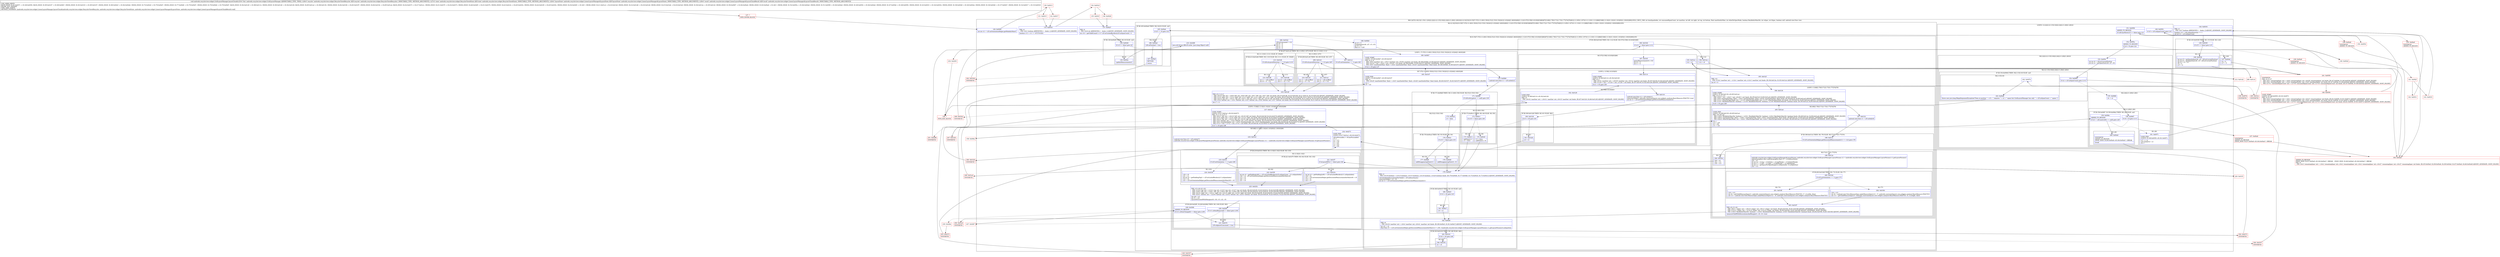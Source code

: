digraph "CFG forandroidx.recyclerview.widget.GridLayoutManager.layoutChunk(Landroidx\/recyclerview\/widget\/RecyclerView$Recycler;Landroidx\/recyclerview\/widget\/RecyclerView$State;Landroidx\/recyclerview\/widget\/LinearLayoutManager$LayoutState;Landroidx\/recyclerview\/widget\/LinearLayoutManager$LayoutChunkResult;)V" {
subgraph cluster_Region_1953524330 {
label = "R(8:1|4|7|(1:9)|13|(1:15)(1:120)|(2:22|(2:(2:115|116)|(2:24|(2:(1:29)|(1:28)))))|(2:(2:32|33)|(10:35|(7:37|(1:(1:40)(1:50))(2:51|(1:53)(1:54))|41|(1:43)|44|(1:46)(0)|48)|(1:112)(3:57|(3:59|(1:61)(0)|63)|66)|67|(3:69|(1:78)(3:71|(1:73)(1:77)|74)|76)|81|(1:(1:85)(1:107))(1:(1:110)(1:111))|86|(5:88|(1:(1:92)(1:102))(1:103)|93|(1:100)(0)|99)|105))) | DECL_VAR: int itemSpanIndex, int consumedSpanCount, int maxSize, int left, int right, int top, int bottom, float maxSizeInOther, int otherDirSpecMode, boolean flexibleInOtherDir, int wSpec, int hSpec, boolean null, android.view.View view\l";
node [shape=record,color=blue];
Node_129 [shape=record,label="{129\:\ 0x0000|int int r11 = r25.mOrientationHelper.getModeInOther()\l}"];
Node_133 [shape=record,label="{133\:\ 0x0018|PHI: r2 \l  PHI: (r2v1 boolean A[REMOVE]) =  binds: [] A[DONT_GENERATE, DONT_INLINE]\l|boolean r13 = r11 != 1073741824\l}"];
Node_137 [shape=record,label="{137\:\ 0x0027|PHI: r2 \l  PHI: (r2v4 int A[REMOVE]) =  binds: [] A[DONT_GENERATE, DONT_INLINE]\l|int r14 = getChildCount() \> 0 ? r25.mCachedBorders[r25.mSpanCount] : 0\l}"];
subgraph cluster_IfRegion_1586785584 {
label = "IF [B:138:0x0028] THEN: R(1:9) ELSE: null";
node [shape=record,color=blue];
Node_138 [shape=record,label="{138\:\ 0x0028|if (r13 != false) goto L9\l}"];
subgraph cluster_Region_182215136 {
label = "R(1:9)";
node [shape=record,color=blue];
Node_139 [shape=record,label="{139\:\ 0x002a|updateMeasurements()\l}"];
}
}
Node_144 [shape=record,label="{144\:\ 0x0034|PHI: r2 \l  PHI: (r2v7 boolean A[REMOVE]) =  binds: [] A[DONT_GENERATE, DONT_INLINE]\l|boolean r15 = r28.mItemDirection == 1\lint int r4 = r25.mSpanCount\l}"];
subgraph cluster_IfRegion_1638607546 {
label = "IF [B:145:0x0039] THEN: R(1:15) ELSE: R(1:120)";
node [shape=record,color=blue];
Node_145 [shape=record,label="{145\:\ 0x0039|if (r15 == false) goto L15\l}"];
subgraph cluster_Region_1562285772 {
label = "R(1:15)";
node [shape=record,color=blue];
Node_146 [shape=record,label="{146\:\ 0x003b|int int r5 = getSpanIndex(r26, r27, r28.mCurrentPosition)\lint int r0 = getSpanSize(r26, r27, r28.mCurrentPosition)\lint r4 = r5 + r0\lr5 = 0\lr17 = 0\l}"];
}
subgraph cluster_Region_1183456572 {
label = "R(1:120)";
node [shape=record,color=blue];
Node_147 [shape=record,label="{147\:\ 0x004d|r5 = 0\lr17 = 0\l}"];
}
}
subgraph cluster_LoopRegion_1322903410 {
label = "LOOP:0: (2:22|(2:(2:115|116)|(2:24|(2:(1:29)|(1:28)))))";
node [shape=record,color=blue];
Node_149 [shape=record,label="{149\:\ 0x0052|if (r5 \< r25.mSpanCount) goto L19\l}"];
Node_151 [shape=record,label="{151\:\ 0x0058|ADDED_TO_REGION\l|if (r28.hasMore(r27) != false) goto L21\l}"];
Node_152 [shape=record,label="{152\:\ 0x005a|ADDED_TO_REGION\l|if (r4 \> 0) goto L22\l}"];
subgraph cluster_Region_1864002925 {
label = "R(2:22|(2:(2:115|116)|(2:24|(2:(1:29)|(1:28)))))";
node [shape=record,color=blue];
Node_153 [shape=record,label="{153\:\ 0x005c|int int r0 = r28.mCurrentPosition\lint int r2 = getSpanSize(r26, r27, r0)\l}"];
subgraph cluster_Region_654410446 {
label = "R(2:(2:115|116)|(2:24|(2:(1:29)|(1:28))))";
node [shape=record,color=blue];
subgraph cluster_IfRegion_1134151561 {
label = "IF [B:154:0x0064] THEN: R(2:115|116) ELSE: null";
node [shape=record,color=blue];
Node_154 [shape=record,label="{154\:\ 0x0064|if (r2 \> r25.mSpanCount) goto L114\l}"];
subgraph cluster_Region_485127443 {
label = "R(2:115|116)";
node [shape=record,color=blue];
Node_162 [shape=record,label="{162\:\ 0x007b}"];
Node_163 [shape=record,label="{163\:\ 0x00a8|throw new java.lang.IllegalArgumentException(\"Item at position \" + r0 + \" requires \" + r2 + \" spans but GridLayoutManager has only \" + r25.mSpanCount + \" spans.\")\l}"];
}
}
subgraph cluster_Region_125549734 {
label = "R(2:24|(2:(1:29)|(1:28)))";
node [shape=record,color=blue];
Node_155 [shape=record,label="{155\:\ 0x0066|r4 \-= r2\l}"];
subgraph cluster_Region_1864787548 {
label = "R(2:(1:29)|(1:28))";
node [shape=record,color=blue];
subgraph cluster_IfRegion_474881183 {
label = "IF [B:156:0x0067, B:159:0x006e] THEN: R(1:29) ELSE: null";
node [shape=record,color=blue];
Node_156 [shape=record,label="{156\:\ 0x0067|if (r4 \< 0) goto L113\l}"];
Node_159 [shape=record,label="{159\:\ 0x006e|ADDED_TO_REGION\l|if ((r3 = r28.next(r26)) == null) goto L29\l}"];
subgraph cluster_Region_411092231 {
label = "R(1:29)";
node [shape=record,color=blue];
Node_240 [shape=record,label="{240\:\ 0x00a9|SYNTHETIC\lADDED_TO_REGION\lEDGE_INSN: B:240:0x00a9\-\>B:164:0x00a9 ?: BREAK  \l|break\l}"];
}
}
subgraph cluster_Region_1860752179 {
label = "R(1:28)";
node [shape=record,color=blue];
Node_161 [shape=record,label="{161\:\ 0x0071|LOOP_END\lLOOP:0: B:148:0x0050\-\>B:161:0x0071\l|r17 += r2\lr25.mSet[r5] = r3\lr5++\l}"];
}
}
}
}
}
}
subgraph cluster_Region_1899652246 {
label = "R(2:(2:32|33)|(10:35|(7:37|(1:(1:40)(1:50))(2:51|(1:53)(1:54))|41|(1:43)|44|(1:46)(0)|48)|(1:112)(3:57|(3:59|(1:61)(0)|63)|66)|67|(3:69|(1:78)(3:71|(1:73)(1:77)|74)|76)|81|(1:(1:85)(1:107))(1:(1:110)(1:111))|86|(5:88|(1:(1:92)(1:102))(1:103)|93|(1:100)(0)|99)|105))";
node [shape=record,color=blue];
subgraph cluster_IfRegion_1518772109 {
label = "IF [B:165:0x00ab] THEN: R(2:32|33) ELSE: null";
node [shape=record,color=blue];
Node_165 [shape=record,label="{165\:\ 0x00ab|if (r5 == 0) goto L32\l}"];
subgraph cluster_Region_114165255 {
label = "R(2:32|33)";
node [shape=record,color=blue];
Node_166 [shape=record,label="{166\:\ 0x00ad|r29.mFinished = true\l}"];
Node_167 [shape=record,label="{167\:\ 0x00af|RETURN\l|return\l}"];
}
}
subgraph cluster_Region_1108542848 {
label = "R(10:35|(7:37|(1:(1:40)(1:50))(2:51|(1:53)(1:54))|41|(1:43)|44|(1:46)(0)|48)|(1:112)(3:57|(3:59|(1:61)(0)|63)|66)|67|(3:69|(1:78)(3:71|(1:73)(1:77)|74)|76)|81|(1:(1:85)(1:107))(1:(1:110)(1:111))|86|(5:88|(1:(1:92)(1:102))(1:103)|93|(1:100)(0)|99)|105)";
node [shape=record,color=blue];
Node_168 [shape=record,label="{168\:\ 0x00b0|int r0 = 0\lassignSpans(r26, r27, r5, r15)\lint r2 = 0\lfloat r4 = 0.0f\l}"];
subgraph cluster_LoopRegion_165807329 {
label = "LOOP:1: (7:37|(1:(1:40)(1:50))(2:51|(1:53)(1:54))|41|(1:43)|44|(1:46)(0)|48)";
node [shape=record,color=blue];
Node_169 [shape=record,label="{169\:\ 0x00b7|LOOP_START\lLOOP:1: B:169:0x00b7\-\>B:185:0x0107\lPHI: r0 r2 r4 \l  PHI: (r0v4 'maxSize' int) = (r0v3 'maxSize' int), (r0v40 'maxSize' int) binds: [B:168:0x00b0, B:185:0x0107] A[DONT_GENERATE, DONT_INLINE]\l  PHI: (r2v10 'i' int) = (r2v9 'i' int), (r2v28 'i' int) binds: [B:168:0x00b0, B:185:0x0107] A[DONT_GENERATE, DONT_INLINE]\l  PHI: (r4v5 'maxSizeInOther' float) = (r4v4 'maxSizeInOther' float), (r4v25 'maxSizeInOther' float) binds: [B:168:0x00b0, B:185:0x0107] A[DONT_GENERATE, DONT_INLINE]\l|if (r2 \< r5) goto L37\l}"];
subgraph cluster_Region_1955927174 {
label = "R(7:37|(1:(1:40)(1:50))(2:51|(1:53)(1:54))|41|(1:43)|44|(1:46)(0)|48)";
node [shape=record,color=blue];
Node_170 [shape=record,label="{170\:\ 0x00b9|android.view.View r1 = r25.mSet[r2]\l}"];
subgraph cluster_IfRegion_418927396 {
label = "IF [B:171:0x00bf] THEN: R(1:(1:40)(1:50)) ELSE: R(2:51|(1:53)(1:54))";
node [shape=record,color=blue];
Node_171 [shape=record,label="{171\:\ 0x00bf|if (r28.mScrapList == null) goto L39\l}"];
subgraph cluster_Region_985959033 {
label = "R(1:(1:40)(1:50))";
node [shape=record,color=blue];
subgraph cluster_IfRegion_518104739 {
label = "IF [B:172:0x00c1] THEN: R(1:40) ELSE: R(1:50)";
node [shape=record,color=blue];
Node_172 [shape=record,label="{172\:\ 0x00c1|if (r15 != false) goto L40\l}"];
subgraph cluster_Region_1414942801 {
label = "R(1:40)";
node [shape=record,color=blue];
Node_173 [shape=record,label="{173\:\ 0x00c3|addView(r1)\lr3 = false\l}"];
}
subgraph cluster_Region_433700020 {
label = "R(1:50)";
node [shape=record,color=blue];
Node_174 [shape=record,label="{174\:\ 0x00c8|r3 = false\laddView(r1, 0)\l}"];
}
}
}
subgraph cluster_Region_1005734587 {
label = "R(2:51|(1:53)(1:54))";
node [shape=record,color=blue];
Node_175 [shape=record,label="{175\:\ 0x00cd|r3 = false\l}"];
subgraph cluster_IfRegion_1069395729 {
label = "IF [B:176:0x00ce] THEN: R(1:53) ELSE: R(1:54)";
node [shape=record,color=blue];
Node_176 [shape=record,label="{176\:\ 0x00ce|if (r15 != false) goto L53\l}"];
subgraph cluster_Region_1308090011 {
label = "R(1:53)";
node [shape=record,color=blue];
Node_177 [shape=record,label="{177\:\ 0x00d0|addDisappearingView(r1)\l}"];
}
subgraph cluster_Region_1564495258 {
label = "R(1:54)";
node [shape=record,color=blue];
Node_178 [shape=record,label="{178\:\ 0x00d4|addDisappearingView(r1, 0)\l}"];
}
}
}
}
Node_179 [shape=record,label="{179\:\ 0x00d7|PHI: r3 \l  PHI: (r3v16 boolean) = (r3v15 boolean), (r3v15 boolean), (r3v19 boolean), (r3v20 boolean) binds: [B:178:0x00d4, B:177:0x00d0, B:174:0x00c8, B:173:0x00c3] A[DONT_GENERATE, DONT_INLINE]\l|calculateItemDecorationsForChild(r1, r25.mDecorInsets)\lmeasureChild(r1, r11, r3)\lint int r3 = r25.mOrientationHelper.getDecoratedMeasurement(r1)\l}"];
subgraph cluster_IfRegion_341515777 {
label = "IF [B:180:0x00e5] THEN: R(1:43) ELSE: null";
node [shape=record,color=blue];
Node_180 [shape=record,label="{180\:\ 0x00e5|if (r3 \> r0) goto L43\l}"];
subgraph cluster_Region_44990613 {
label = "R(1:43)";
node [shape=record,color=blue];
Node_181 [shape=record,label="{181\:\ 0x00e7|r0 = r3\l}"];
}
}
Node_182 [shape=record,label="{182\:\ 0x00e8|PHI: r0 \l  PHI: (r0v34 'maxSize' int) = (r0v4 'maxSize' int), (r0v41 'maxSize' int) binds: [B:180:0x00e5, B:181:0x00e7] A[DONT_GENERATE, DONT_INLINE]\l|int r21 = r0\lfloat float r0 = (r25.mOrientationHelper.getDecoratedMeasurementInOther(r1) * 1.0f) \/ ((androidx.recyclerview.widget.GridLayoutManager.LayoutParams) r1.getLayoutParams()).mSpanSize\l}"];
subgraph cluster_IfRegion_869873040 {
label = "IF [B:183:0x0103] THEN: R(1:46) ELSE: R(0)";
node [shape=record,color=blue];
Node_183 [shape=record,label="{183\:\ 0x0103|if (r0 \> r4) goto L46\l}"];
subgraph cluster_Region_2134808416 {
label = "R(1:46)";
node [shape=record,color=blue];
Node_184 [shape=record,label="{184\:\ 0x0105|r4 = r0\l}"];
}
subgraph cluster_Region_1422921819 {
label = "R(0)";
node [shape=record,color=blue];
}
}
Node_185 [shape=record,label="{185\:\ 0x0107|LOOP_END\lLOOP:1: B:169:0x00b7\-\>B:185:0x0107\lPHI: r4 \l  PHI: (r4v25 'maxSizeInOther' float) = (r4v5 'maxSizeInOther' float), (r4v26 'maxSizeInOther' float) binds: [B:244:0x0107, B:243:0x0107] A[DONT_GENERATE, DONT_INLINE]\l|r2++\lr0 = r21\l}"];
}
}
subgraph cluster_IfRegion_41509696 {
label = "IF [B:186:0x010d] THEN: R(1:112) ELSE: R(3:57|(3:59|(1:61)(0)|63)|66)";
node [shape=record,color=blue];
Node_186 [shape=record,label="{186\:\ 0x010d|if (r13 == false) goto L112\l}"];
subgraph cluster_Region_557529790 {
label = "R(1:112)";
node [shape=record,color=blue];
Node_194 [shape=record,label="{194\:\ 0x012e|r12 = r0\l}"];
}
subgraph cluster_Region_671170457 {
label = "R(3:57|(3:59|(1:61)(0)|63)|66)";
node [shape=record,color=blue];
Node_187 [shape=record,label="{187\:\ 0x010f|guessMeasurement(r4, r14)\lint r0 = 0\lint r1 = 0\l}"];
subgraph cluster_LoopRegion_1197630223 {
label = "LOOP:2: (3:59|(1:61)(0)|63)";
node [shape=record,color=blue];
Node_188 [shape=record,label="{188\:\ 0x0114|LOOP_START\lLOOP:2: B:188:0x0114\-\>B:192:0x0129\lPHI: r0 r1 \l  PHI: (r0v31 'maxSize' int) = (r0v30 'maxSize' int), (r0v32 'maxSize' int) binds: [B:187:0x010f, B:192:0x0129] A[DONT_GENERATE, DONT_INLINE]\l  PHI: (r1v25 'i' int) = (r1v24 'i' int), (r1v26 'i' int) binds: [B:187:0x010f, B:192:0x0129] A[DONT_GENERATE, DONT_INLINE]\l|if (r1 \< r5) goto L59\l}"];
subgraph cluster_Region_1238052226 {
label = "R(3:59|(1:61)(0)|63)";
node [shape=record,color=blue];
Node_189 [shape=record,label="{189\:\ 0x0116|android.view.View r2 = r25.mSet[r1]\lmeasureChild(r2, androidx.constraintlayout.core.widgets.analyzer.BasicMeasure.EXACTLY, true)\lint int r3 = r25.mOrientationHelper.getDecoratedMeasurement(r2)\l}"];
subgraph cluster_IfRegion_1847880923 {
label = "IF [B:190:0x0126] THEN: R(1:61) ELSE: R(0)";
node [shape=record,color=blue];
Node_190 [shape=record,label="{190\:\ 0x0126|if (r3 \> r0) goto L61\l}"];
subgraph cluster_Region_958694558 {
label = "R(1:61)";
node [shape=record,color=blue];
Node_191 [shape=record,label="{191\:\ 0x0128|r0 = r3\l}"];
}
subgraph cluster_Region_576244472 {
label = "R(0)";
node [shape=record,color=blue];
}
}
Node_192 [shape=record,label="{192\:\ 0x0129|LOOP_END\lLOOP:2: B:188:0x0114\-\>B:192:0x0129\lPHI: r0 \l  PHI: (r0v32 'maxSize' int) = (r0v31 'maxSize' int), (r0v33 'maxSize' int) binds: [B:247:0x0129, B:246:0x0129] A[DONT_GENERATE, DONT_INLINE]\l|r1++\l}"];
}
}
Node_193 [shape=record,label="{193\:\ 0x012c|r12 = r0\l}"];
}
}
Node_195 [shape=record,label="{195\:\ 0x012f|PHI: r12 \l  PHI: (r12v2 'maxSize' int) = (r12v1 'maxSize' int), (r12v3 'maxSize' int) binds: [B:194:0x012e, B:193:0x012c] A[DONT_GENERATE, DONT_INLINE]\l|int r0 = 0\l}"];
subgraph cluster_LoopRegion_1271859103 {
label = "LOOP:3: (3:69|(1:78)(3:71|(1:73)(1:77)|74)|76)";
node [shape=record,color=blue];
Node_196 [shape=record,label="{196\:\ 0x0130|LOOP_START\lLOOP:3: B:196:0x0130\-\>B:205:0x01a4\lPHI: r0 r4 r11 r13 \l  PHI: (r0v6 'i' int) = (r0v5 'i' int), (r0v29 'i' int) binds: [B:195:0x012f, B:205:0x01a4] A[DONT_GENERATE, DONT_INLINE]\l  PHI: (r4v6 'maxSizeInOther' float) = (r4v5 'maxSizeInOther' float), (r4v20 'maxSizeInOther' float) binds: [B:195:0x012f, B:205:0x01a4] A[DONT_GENERATE, DONT_INLINE]\l  PHI: (r11v1 'otherDirSpecMode' int) = (r11v0 'otherDirSpecMode' int), (r11v5 'otherDirSpecMode' int) binds: [B:195:0x012f, B:205:0x01a4] A[DONT_GENERATE, DONT_INLINE]\l  PHI: (r13v1 'flexibleInOtherDir' boolean) = (r13v0 'flexibleInOtherDir' boolean), (r13v8 'flexibleInOtherDir' boolean) binds: [B:195:0x012f, B:205:0x01a4] A[DONT_GENERATE, DONT_INLINE]\l|if (r0 \< r5) goto L69\l}"];
subgraph cluster_Region_2115815296 {
label = "R(3:69|(1:78)(3:71|(1:73)(1:77)|74)|76)";
node [shape=record,color=blue];
Node_197 [shape=record,label="{197\:\ 0x0132|android.view.View r1 = r25.mSet[r0]\l}"];
subgraph cluster_IfRegion_1370218880 {
label = "IF [B:198:0x013c] THEN: R(1:78) ELSE: R(3:71|(1:73)(1:77)|74)";
node [shape=record,color=blue];
Node_198 [shape=record,label="{198\:\ 0x013c|if (r25.mOrientationHelper.getDecoratedMeasurement(r1) == r12) goto L78\l}"];
subgraph cluster_Region_838376909 {
label = "R(1:78)";
node [shape=record,color=blue];
Node_204 [shape=record,label="{204\:\ 0x019c|r20 = r4\lr22 = r11\lr16 = r13\l}"];
}
subgraph cluster_Region_1185714850 {
label = "R(3:71|(1:73)(1:77)|74)";
node [shape=record,color=blue];
Node_199 [shape=record,label="{199\:\ 0x013e|androidx.recyclerview.widget.GridLayoutManager$LayoutParams androidx.recyclerview.widget.GridLayoutManager.LayoutParams r2 = (androidx.recyclerview.widget.GridLayoutManager.LayoutParams) r1.getLayoutParams()\landroid.graphics.Rect android.graphics.Rect r3 = r2.mDecorInsets\lr20 = r4\lint int r4 = r3.top + r3.bottom + r2.topMargin + r2.bottomMargin\lint int r7 = r3.left + r3.right + r2.leftMargin + r2.rightMargin\lint int r3 = getSpaceForSpanRange(r2.mSpanIndex, r2.mSpanSize)\lr22 = r11\l}"];
subgraph cluster_IfRegion_2019806436 {
label = "IF [B:200:0x016d] THEN: R(1:73) ELSE: R(1:77)";
node [shape=record,color=blue];
Node_200 [shape=record,label="{200\:\ 0x016d|if (r25.mOrientation == 1) goto L73\l}"];
subgraph cluster_Region_1998225463 {
label = "R(1:73)";
node [shape=record,color=blue];
Node_201 [shape=record,label="{201\:\ 0x016f|r16 = r13\lint r8 = getChildMeasureSpec(r3, androidx.constraintlayout.core.widgets.analyzer.BasicMeasure.EXACTLY, r7, r2.width, false)\lint r13 = android.view.View.MeasureSpec.makeMeasureSpec(r12 \- r4, androidx.constraintlayout.core.widgets.analyzer.BasicMeasure.EXACTLY)\l}"];
}
subgraph cluster_Region_1434531316 {
label = "R(1:77)";
node [shape=record,color=blue];
Node_202 [shape=record,label="{202\:\ 0x0184|r16 = r13\lint r8 = android.view.View.MeasureSpec.makeMeasureSpec(r12 \- r7, androidx.constraintlayout.core.widgets.analyzer.BasicMeasure.EXACTLY)\lint r13 = getChildMeasureSpec(r3, androidx.constraintlayout.core.widgets.analyzer.BasicMeasure.EXACTLY, r4, r2.height, false)\l}"];
}
}
Node_203 [shape=record,label="{203\:\ 0x0197|PHI: r8 r13 r16 \l  PHI: (r8v11 'wSpec' int) = (r8v10 'wSpec' int), (r8v13 'wSpec' int) binds: [B:202:0x0184, B:201:0x016f] A[DONT_GENERATE, DONT_INLINE]\l  PHI: (r13v11 'hSpec' int) = (r13v10 'hSpec' int), (r13v14 'hSpec' int) binds: [B:202:0x0184, B:201:0x016f] A[DONT_GENERATE, DONT_INLINE]\l  PHI: (r16v4 'flexibleInOtherDir' boolean) = (r16v3 'flexibleInOtherDir' boolean), (r16v5 'flexibleInOtherDir' boolean) binds: [B:202:0x0184, B:201:0x016f] A[DONT_GENERATE, DONT_INLINE]\l|measureChildWithDecorationsAndMargin(r1, r8, r13, true)\l}"];
}
}
Node_205 [shape=record,label="{205\:\ 0x01a4|LOOP_END\lLOOP:3: B:196:0x0130\-\>B:205:0x01a4\lPHI: r16 r20 r22 \l  PHI: (r16v2 'flexibleInOtherDir' boolean) = (r16v1 'flexibleInOtherDir' boolean), (r16v4 'flexibleInOtherDir' boolean) binds: [B:249:0x01a4, B:250:0x01a4] A[DONT_GENERATE, DONT_INLINE]\l  PHI: (r20v2 'maxSizeInOther' float) = (r20v1 'maxSizeInOther' float), (r20v3 'maxSizeInOther' float) binds: [B:249:0x01a4, B:250:0x01a4] A[DONT_GENERATE, DONT_INLINE]\l  PHI: (r22v2 'otherDirSpecMode' int) = (r22v1 'otherDirSpecMode' int), (r22v3 'otherDirSpecMode' int) binds: [B:249:0x01a4, B:250:0x01a4] A[DONT_GENERATE, DONT_INLINE]\l|r0++\lr13 = r16\lr4 = r20\lr11 = r22\l}"];
}
}
Node_206 [shape=record,label="{206\:\ 0x01b2|r29.mConsumed = r12\lint r0 = 0\lint r1 = 0\lint r2 = 0\lint r3 = 0\l}"];
subgraph cluster_IfRegion_1718224595 {
label = "IF [B:207:0x01c2] THEN: R(1:(1:85)(1:107)) ELSE: R(1:(1:110)(1:111))";
node [shape=record,color=blue];
Node_207 [shape=record,label="{207\:\ 0x01c2|if (r25.mOrientation == 1) goto L83\l}"];
subgraph cluster_Region_845975693 {
label = "R(1:(1:85)(1:107))";
node [shape=record,color=blue];
subgraph cluster_IfRegion_1443337010 {
label = "IF [B:209:0x01c6] THEN: R(1:85) ELSE: R(1:107)";
node [shape=record,color=blue];
Node_209 [shape=record,label="{209\:\ 0x01c6|if (r28.mLayoutDirection == (\-1)) goto L85\l}"];
subgraph cluster_Region_1546988068 {
label = "R(1:85)";
node [shape=record,color=blue];
Node_210 [shape=record,label="{210\:\ 0x01c8|int r3 = r28.mOffset\lint r2 = r3 \- r12\l}"];
}
subgraph cluster_Region_282201258 {
label = "R(1:107)";
node [shape=record,color=blue];
Node_211 [shape=record,label="{211\:\ 0x01cd|int r2 = r28.mOffset\lint r3 = r2 + r12\l}"];
}
}
}
subgraph cluster_Region_820343290 {
label = "R(1:(1:110)(1:111)) | ELSE_IF_CHAIN\l";
node [shape=record,color=blue];
subgraph cluster_IfRegion_110077355 {
label = "IF [B:213:0x01d4] THEN: R(1:110) ELSE: R(1:111) | ELSE_IF_CHAIN\l";
node [shape=record,color=blue];
Node_213 [shape=record,label="{213\:\ 0x01d4|if (r28.mLayoutDirection == (\-1)) goto L110\l}"];
subgraph cluster_Region_1495125934 {
label = "R(1:110)";
node [shape=record,color=blue];
Node_214 [shape=record,label="{214\:\ 0x01d6|int r1 = r28.mOffset\lint r0 = r1 \- r12\l}"];
}
subgraph cluster_Region_1385416459 {
label = "R(1:111)";
node [shape=record,color=blue];
Node_215 [shape=record,label="{215\:\ 0x01db|int r0 = r28.mOffset\lint r1 = r0 + r12\l}"];
}
}
}
}
Node_216 [shape=record,label="{216\:\ 0x01df|PHI: r0 r1 r2 r3 \l  PHI: (r0v10 'left' int) = (r0v8 'left' int), (r0v9 'left' int), (r0v7 'left' int), (r0v7 'left' int) binds: [B:215:0x01db, B:214:0x01d6, B:211:0x01cd, B:210:0x01c8] A[DONT_GENERATE, DONT_INLINE]\l  PHI: (r1v4 'right' int) = (r1v2 'right' int), (r1v3 'right' int), (r1v1 'right' int), (r1v1 'right' int) binds: [B:215:0x01db, B:214:0x01d6, B:211:0x01cd, B:210:0x01c8] A[DONT_GENERATE, DONT_INLINE]\l  PHI: (r2v12 'top' int) = (r2v11 'top' int), (r2v11 'top' int), (r2v17 'top' int), (r2v18 'top' int) binds: [B:215:0x01db, B:214:0x01d6, B:211:0x01cd, B:210:0x01c8] A[DONT_GENERATE, DONT_INLINE]\l  PHI: (r3v2 'bottom' int) = (r3v1 'bottom' int), (r3v1 'bottom' int), (r3v6 'bottom' int), (r3v7 'bottom' int) binds: [B:215:0x01db, B:214:0x01d6, B:211:0x01cd, B:210:0x01c8] A[DONT_GENERATE, DONT_INLINE]\l|int r7 = 0\l}"];
subgraph cluster_LoopRegion_1481760969 {
label = "LOOP:4: (5:88|(1:(1:92)(1:102))(1:103)|93|(1:100)(0)|99)";
node [shape=record,color=blue];
Node_217 [shape=record,label="{217\:\ 0x01e1|LOOP_START\lLOOP:4: B:217:0x01e1\-\>B:232:0x0273\lPHI: r0 r1 r2 r3 r5 r7 \l  PHI: (r0v11 'left' int) = (r0v10 'left' int), (r0v18 'left' int) binds: [B:216:0x01df, B:232:0x0273] A[DONT_GENERATE, DONT_INLINE]\l  PHI: (r1v5 'right' int) = (r1v4 'right' int), (r1v15 'right' int) binds: [B:216:0x01df, B:232:0x0273] A[DONT_GENERATE, DONT_INLINE]\l  PHI: (r2v13 'top' int) = (r2v12 'top' int), (r2v16 'top' int) binds: [B:216:0x01df, B:232:0x0273] A[DONT_GENERATE, DONT_INLINE]\l  PHI: (r3v3 'bottom' int) = (r3v2 'bottom' int), (r3v5 'bottom' int) binds: [B:216:0x01df, B:232:0x0273] A[DONT_GENERATE, DONT_INLINE]\l  PHI: (r5v3 'itemSpanIndex' int) = (r5v2 'itemSpanIndex' int), (r5v5 'itemSpanIndex' int) binds: [B:216:0x01df, B:232:0x0273] A[DONT_GENERATE, DONT_INLINE]\l  PHI: (r7v3 'i' int) = (r7v2 'i' int), (r7v4 'i' int) binds: [B:216:0x01df, B:232:0x0273] A[DONT_GENERATE, DONT_INLINE]\l|if (r7 \< r5) goto L88\l}"];
subgraph cluster_Region_1863015383 {
label = "R(5:88|(1:(1:92)(1:102))(1:103)|93|(1:100)(0)|99)";
node [shape=record,color=blue];
Node_218 [shape=record,label="{218\:\ 0x01e3|android.view.View r8 = r25.mSet[r7]\landroidx.recyclerview.widget.GridLayoutManager$LayoutParams androidx.recyclerview.widget.GridLayoutManager.LayoutParams r11 = (androidx.recyclerview.widget.GridLayoutManager.LayoutParams) r8.getLayoutParams()\l}"];
subgraph cluster_IfRegion_1345430799 {
label = "IF [B:219:0x01f1] THEN: R(1:(1:92)(1:102)) ELSE: R(1:103)";
node [shape=record,color=blue];
Node_219 [shape=record,label="{219\:\ 0x01f1|if (r25.mOrientation == 1) goto L90\l}"];
subgraph cluster_Region_985997880 {
label = "R(1:(1:92)(1:102))";
node [shape=record,color=blue];
subgraph cluster_IfRegion_557121083 {
label = "IF [B:221:0x01f7] THEN: R(1:92) ELSE: R(1:102)";
node [shape=record,color=blue];
Node_221 [shape=record,label="{221\:\ 0x01f7|if (isLayoutRTL() != false) goto L92\l}"];
subgraph cluster_Region_1801645747 {
label = "R(1:92)";
node [shape=record,color=blue];
Node_222 [shape=record,label="{222\:\ 0x01f9|int int r4 = getPaddingLeft() + r25.mCachedBorders[r25.mSpanCount \- r11.mSpanIndex]\lr18 = r4 \- r25.mOrientationHelper.getDecoratedMeasurementInOther(r8)\lr13 = r2\lr23 = r3\lr21 = r4\l}"];
}
subgraph cluster_Region_1491472419 {
label = "R(1:102)";
node [shape=record,color=blue];
Node_223 [shape=record,label="{223\:\ 0x021b|int int r0 = getPaddingLeft() + r25.mCachedBorders[r11.mSpanIndex]\lr18 = r0\lr21 = r25.mOrientationHelper.getDecoratedMeasurementInOther(r8) + r0\lr13 = r2\lr23 = r3\l}"];
}
}
}
subgraph cluster_Region_588387496 {
label = "R(1:103)";
node [shape=record,color=blue];
Node_224 [shape=record,label="{224\:\ 0x0239|r18 = r0\lr21 = r1\lint int r0 = getPaddingTop() + r25.mCachedBorders[r11.mSpanIndex]\lr13 = r0\lr23 = r25.mOrientationHelper.getDecoratedMeasurementInOther(r8) + r0\l}"];
}
}
Node_225 [shape=record,label="{225\:\ 0x0252|PHI: r13 r18 r21 r23 \l  PHI: (r13v4 'top' int) = (r13v3 'top' int), (r13v5 'top' int), (r13v7 'top' int) binds: [B:224:0x0239, B:223:0x021b, B:222:0x01f9] A[DONT_GENERATE, DONT_INLINE]\l  PHI: (r18v2 'left' int) = (r18v1 'left' int), (r18v4 'left' int), (r18v6 'left' int) binds: [B:224:0x0239, B:223:0x021b, B:222:0x01f9] A[DONT_GENERATE, DONT_INLINE]\l  PHI: (r21v2 'right' int) = (r21v1 'right' int), (r21v4 'right' int), (r21v6 'right' int) binds: [B:224:0x0239, B:223:0x021b, B:222:0x01f9] A[DONT_GENERATE, DONT_INLINE]\l  PHI: (r23v1 'bottom' int) = (r23v0 'bottom' int), (r23v2 'bottom' int), (r23v3 'bottom' int) binds: [B:224:0x0239, B:223:0x021b, B:222:0x01f9] A[DONT_GENERATE, DONT_INLINE]\l|int r24 = r5\lint r5 = r23\llayoutDecoratedWithMargins(r8, r18, r13, r21, r5)\l}"];
subgraph cluster_IfRegion_759207405 {
label = "IF [B:226:0x0265, B:228:0x026b] THEN: R(1:100) ELSE: R(0)";
node [shape=record,color=blue];
Node_226 [shape=record,label="{226\:\ 0x0265|if (r11.isItemRemoved() != false) goto L100\l}"];
Node_228 [shape=record,label="{228\:\ 0x026b|ADDED_TO_REGION\l|if (r11.isItemChanged() != false) goto L100\l}"];
subgraph cluster_Region_1517135179 {
label = "R(1:100)";
node [shape=record,color=blue];
Node_231 [shape=record,label="{231\:\ 0x0270|r29.mIgnoreConsumed = true\l}"];
}
subgraph cluster_Region_120158932 {
label = "R(0)";
node [shape=record,color=blue];
}
}
Node_232 [shape=record,label="{232\:\ 0x0273|LOOP_END\lLOOP:4: B:217:0x01e1\-\>B:232:0x0273\l|r29.mFocusable \|= r8.hasFocusable()\lr7++\lr2 = r13\lr0 = r18\lr1 = r21\lr3 = r23\lr5 = r24\l}"];
}
}
Node_233 [shape=record,label="{233\:\ 0x0289|java.util.Arrays.fill(r25.mSet, (java.lang.Object) null)\l}"];
}
}
}
Node_127 [shape=record,color=red,label="{127\:\ ?|MTH_ENTER_BLOCK\l}"];
Node_130 [shape=record,color=red,label="{130\:\ 0x0013}"];
Node_131 [shape=record,color=red,label="{131\:\ 0x0015}"];
Node_134 [shape=record,color=red,label="{134\:\ 0x001d}"];
Node_135 [shape=record,color=red,label="{135\:\ 0x001f}"];
Node_140 [shape=record,color=red,label="{140\:\ 0x002d}"];
Node_141 [shape=record,color=red,label="{141\:\ 0x002f}"];
Node_142 [shape=record,color=red,label="{142\:\ 0x0031}"];
Node_241 [shape=record,color=red,label="{241\:\ 0x0050|SYNTHETIC\lPHI: r4 r5 r17 \l  PHI: (r4v1 'remainingSpan' int) = (r4v0 'remainingSpan' int), (r4v28 'remainingSpan' int) binds: [B:147:0x004d, B:146:0x003b] A[DONT_GENERATE, DONT_INLINE]\l  PHI: (r5v1 'itemSpanIndex' int) = (r5v0 'itemSpanIndex' int), (r5v9 'itemSpanIndex' int) binds: [B:147:0x004d, B:146:0x003b] A[DONT_GENERATE, DONT_INLINE]\l  PHI: (r17v1 'consumedSpanCount' int) = (r17v0 'consumedSpanCount' int), (r17v4 'consumedSpanCount' int) binds: [B:147:0x004d, B:146:0x003b] A[DONT_GENERATE, DONT_INLINE]\l}"];
Node_148 [shape=record,color=red,label="{148\:\ 0x0050|LOOP_START\lLOOP:0: B:148:0x0050\-\>B:161:0x0071\lPHI: r4 r5 r17 \l  PHI: (r4v2 'remainingSpan' int) = (r4v1 'remainingSpan' int), (r4v27 'remainingSpan' int) binds: [B:241:0x0050, B:161:0x0071] A[DONT_GENERATE, DONT_INLINE]\l  PHI: (r5v2 'itemSpanIndex' int) = (r5v1 'itemSpanIndex' int), (r5v6 'itemSpanIndex' int) binds: [B:241:0x0050, B:161:0x0071] A[DONT_GENERATE, DONT_INLINE]\l  PHI: (r17v2 'consumedSpanCount' int) = (r17v1 'consumedSpanCount' int), (r17v3 'consumedSpanCount' int) binds: [B:241:0x0050, B:161:0x0071] A[DONT_GENERATE, DONT_INLINE]\l}"];
Node_150 [shape=record,color=red,label="{150\:\ 0x0054}"];
Node_158 [shape=record,color=red,label="{158\:\ 0x006a}"];
Node_164 [shape=record,color=red,label="{164\:\ 0x00a9|ADDED_TO_REGION\lEDGE_INSN: B:237:0x00a9\-\>B:164:0x00a9 ?: BREAK  , EDGE_INSN: B:240:0x00a9\-\>B:164:0x00a9 ?: BREAK  \lPHI: r4 \l  PHI: (r4v3 'remainingSpan' int) = (r4v2 'remainingSpan' int), (r4v2 'remainingSpan' int), (r4v2 'remainingSpan' int), (r4v27 'remainingSpan' int), (r4v27 'remainingSpan' int) binds: [B:235:0x00a9, B:238:0x00a9, B:239:0x00a9, B:237:0x00a9, B:240:0x00a9] A[DONT_GENERATE, DONT_INLINE]\l}"];
Node_128 [shape=record,color=red,label="{128\:\ ?|MTH_EXIT_BLOCK\l}"];
Node_243 [shape=record,color=red,label="{243\:\ 0x0107|SYNTHETIC\l}"];
Node_244 [shape=record,color=red,label="{244\:\ 0x0107|SYNTHETIC\l}"];
Node_242 [shape=record,color=red,label="{242\:\ 0x010d|SYNTHETIC\l}"];
Node_246 [shape=record,color=red,label="{246\:\ 0x0129|SYNTHETIC\l}"];
Node_247 [shape=record,color=red,label="{247\:\ 0x0129|SYNTHETIC\l}"];
Node_245 [shape=record,color=red,label="{245\:\ 0x012c|SYNTHETIC\l}"];
Node_250 [shape=record,color=red,label="{250\:\ 0x01a4|SYNTHETIC\l}"];
Node_249 [shape=record,color=red,label="{249\:\ 0x01a4|SYNTHETIC\l}"];
Node_248 [shape=record,color=red,label="{248\:\ 0x01b2|SYNTHETIC\l}"];
Node_208 [shape=record,color=red,label="{208\:\ 0x01c4}"];
Node_220 [shape=record,color=red,label="{220\:\ 0x01f3}"];
Node_227 [shape=record,color=red,label="{227\:\ 0x0267}"];
Node_230 [shape=record,color=red,label="{230\:\ 0x026e}"];
Node_253 [shape=record,color=red,label="{253\:\ 0x0273|SYNTHETIC\l}"];
Node_252 [shape=record,color=red,label="{252\:\ 0x0273|SYNTHETIC\l}"];
Node_251 [shape=record,color=red,label="{251\:\ 0x0289|SYNTHETIC\l}"];
Node_234 [shape=record,color=red,label="{234\:\ 0x0293}"];
Node_212 [shape=record,color=red,label="{212\:\ 0x01d2}"];
Node_237 [shape=record,color=red,label="{237\:\ 0x00a9|SYNTHETIC\lADDED_TO_REGION\lEDGE_INSN: B:237:0x00a9\-\>B:164:0x00a9 ?: BREAK  \l}"];
Node_236 [shape=record,color=red,label="{236\:\ 0x007b|SYNTHETIC\l}"];
Node_239 [shape=record,color=red,label="{239\:\ 0x00a9|SYNTHETIC\lADDED_TO_REGION\l}"];
Node_238 [shape=record,color=red,label="{238\:\ 0x00a9|SYNTHETIC\lADDED_TO_REGION\l}"];
Node_235 [shape=record,color=red,label="{235\:\ 0x00a9|SYNTHETIC\lADDED_TO_REGION\l}"];
Node_143 [shape=record,color=red,label="{143\:\ 0x0033}"];
Node_136 [shape=record,color=red,label="{136\:\ 0x0026}"];
Node_132 [shape=record,color=red,label="{132\:\ 0x0017}"];
MethodNode[shape=record,label="{void androidx.recyclerview.widget.GridLayoutManager.layoutChunk((r25v0 'this' androidx.recyclerview.widget.GridLayoutManager A[IMMUTABLE_TYPE, THIS]), (r26v0 'recycler' androidx.recyclerview.widget.RecyclerView$Recycler A[D('recycler' androidx.recyclerview.widget.RecyclerView$Recycler), IMMUTABLE_TYPE, METHOD_ARGUMENT]), (r27v0 'state' androidx.recyclerview.widget.RecyclerView$State A[D('state' androidx.recyclerview.widget.RecyclerView$State), IMMUTABLE_TYPE, METHOD_ARGUMENT]), (r28v0 'layoutState' androidx.recyclerview.widget.LinearLayoutManager$LayoutState A[D('layoutState' androidx.recyclerview.widget.LinearLayoutManager$LayoutState), IMMUTABLE_TYPE, METHOD_ARGUMENT]), (r29v0 'result' androidx.recyclerview.widget.LinearLayoutManager$LayoutChunkResult A[D('result' androidx.recyclerview.widget.LinearLayoutManager$LayoutChunkResult), IMMUTABLE_TYPE, METHOD_ARGUMENT]))  | USE_LINES_HINTS\lBACK_EDGE: B:161:0x0071 \-\> B:148:0x0050, BACK_EDGE: B:185:0x0107 \-\> B:169:0x00b7, CROSS_EDGE: B:183:0x0103 \-\> B:185:0x0107, CROSS_EDGE: B:180:0x00e5 \-\> B:182:0x00e8, CROSS_EDGE: B:174:0x00c8 \-\> B:179:0x00d7, CROSS_EDGE: B:177:0x00d0 \-\> B:179:0x00d7, CROSS_EDGE: B:178:0x00d4 \-\> B:179:0x00d7, BACK_EDGE: B:192:0x0129 \-\> B:188:0x0114, CROSS_EDGE: B:190:0x0126 \-\> B:192:0x0129, BACK_EDGE: B:205:0x01a4 \-\> B:196:0x0130, CROSS_EDGE: B:202:0x0184 \-\> B:203:0x0197, CROSS_EDGE: B:204:0x019c \-\> B:205:0x01a4, BACK_EDGE: B:232:0x0273 \-\> B:217:0x01e1, CROSS_EDGE: B:231:0x0270 \-\> B:232:0x0273, CROSS_EDGE: B:226:0x0265 \-\> B:231:0x0270, CROSS_EDGE: B:223:0x021b \-\> B:225:0x0252, CROSS_EDGE: B:224:0x0239 \-\> B:225:0x0252, CROSS_EDGE: B:234:0x0293 \-\> B:128:?, CROSS_EDGE: B:211:0x01cd \-\> B:216:0x01df, CROSS_EDGE: B:214:0x01d6 \-\> B:216:0x01df, CROSS_EDGE: B:215:0x01db \-\> B:216:0x01df, CROSS_EDGE: B:194:0x012e \-\> B:195:0x012f, CROSS_EDGE: B:156:0x0067 \-\> B:164:0x00a9, CROSS_EDGE: B:163:0x00a8 \-\> B:128:?, CROSS_EDGE: B:152:0x005a \-\> B:164:0x00a9, CROSS_EDGE: B:151:0x0058 \-\> B:164:0x00a9, CROSS_EDGE: B:149:0x0052 \-\> B:164:0x00a9, CROSS_EDGE: B:147:0x004d \-\> B:148:0x0050, CROSS_EDGE: B:143:0x0033 \-\> B:144:0x0034, CROSS_EDGE: B:138:0x0028 \-\> B:140:0x002d, CROSS_EDGE: B:136:0x0026 \-\> B:137:0x0027, CROSS_EDGE: B:132:0x0017 \-\> B:133:0x0018\lINLINE_NOT_NEEDED\lTYPE_VARS: EMPTY\lMETHOD_OVERRIDE: [androidx.recyclerview.widget.LinearLayoutManager.layoutChunk(androidx.recyclerview.widget.RecyclerView$Recycler, androidx.recyclerview.widget.RecyclerView$State, androidx.recyclerview.widget.LinearLayoutManager$LayoutState, androidx.recyclerview.widget.LinearLayoutManager$LayoutChunkResult):void]\l}"];
MethodNode -> Node_127;Node_129 -> Node_130;
Node_133 -> Node_134;
Node_137 -> Node_138;
Node_138 -> Node_139;
Node_138 -> Node_140[style=dashed];
Node_139 -> Node_140;
Node_144 -> Node_145;
Node_145 -> Node_146;
Node_145 -> Node_147[style=dashed];
Node_146 -> Node_241;
Node_147 -> Node_241;
Node_149 -> Node_150;
Node_149 -> Node_235[style=dashed];
Node_151 -> Node_152;
Node_151 -> Node_238[style=dashed];
Node_152 -> Node_153;
Node_152 -> Node_239[style=dashed];
Node_153 -> Node_154;
Node_154 -> Node_155[style=dashed];
Node_154 -> Node_236;
Node_162 -> Node_163;
Node_163 -> Node_128;
Node_155 -> Node_156;
Node_156 -> Node_158[style=dashed];
Node_156 -> Node_237;
Node_159 -> Node_161[style=dashed];
Node_159 -> Node_240;
Node_240 -> Node_164;
Node_161 -> Node_148;
Node_165 -> Node_166;
Node_165 -> Node_168[style=dashed];
Node_166 -> Node_167;
Node_167 -> Node_128;
Node_168 -> Node_169;
Node_169 -> Node_170;
Node_169 -> Node_242[style=dashed];
Node_170 -> Node_171;
Node_171 -> Node_172;
Node_171 -> Node_175[style=dashed];
Node_172 -> Node_173;
Node_172 -> Node_174[style=dashed];
Node_173 -> Node_179;
Node_174 -> Node_179;
Node_175 -> Node_176;
Node_176 -> Node_177;
Node_176 -> Node_178[style=dashed];
Node_177 -> Node_179;
Node_178 -> Node_179;
Node_179 -> Node_180;
Node_180 -> Node_181;
Node_180 -> Node_182[style=dashed];
Node_181 -> Node_182;
Node_182 -> Node_183;
Node_183 -> Node_184;
Node_183 -> Node_244[style=dashed];
Node_184 -> Node_243;
Node_185 -> Node_169;
Node_186 -> Node_187[style=dashed];
Node_186 -> Node_194;
Node_194 -> Node_195;
Node_187 -> Node_188;
Node_188 -> Node_189;
Node_188 -> Node_245[style=dashed];
Node_189 -> Node_190;
Node_190 -> Node_191;
Node_190 -> Node_247[style=dashed];
Node_191 -> Node_246;
Node_192 -> Node_188;
Node_193 -> Node_195;
Node_195 -> Node_196;
Node_196 -> Node_197;
Node_196 -> Node_248[style=dashed];
Node_197 -> Node_198;
Node_198 -> Node_199[style=dashed];
Node_198 -> Node_204;
Node_204 -> Node_249;
Node_199 -> Node_200;
Node_200 -> Node_201;
Node_200 -> Node_202[style=dashed];
Node_201 -> Node_203;
Node_202 -> Node_203;
Node_203 -> Node_250;
Node_205 -> Node_196;
Node_206 -> Node_207;
Node_207 -> Node_208;
Node_207 -> Node_212[style=dashed];
Node_209 -> Node_210;
Node_209 -> Node_211[style=dashed];
Node_210 -> Node_216;
Node_211 -> Node_216;
Node_213 -> Node_214;
Node_213 -> Node_215[style=dashed];
Node_214 -> Node_216;
Node_215 -> Node_216;
Node_216 -> Node_217;
Node_217 -> Node_218;
Node_217 -> Node_251[style=dashed];
Node_218 -> Node_219;
Node_219 -> Node_220;
Node_219 -> Node_224[style=dashed];
Node_221 -> Node_222;
Node_221 -> Node_223[style=dashed];
Node_222 -> Node_225;
Node_223 -> Node_225;
Node_224 -> Node_225;
Node_225 -> Node_226;
Node_226 -> Node_227[style=dashed];
Node_226 -> Node_231;
Node_228 -> Node_230[style=dashed];
Node_228 -> Node_231;
Node_231 -> Node_252;
Node_232 -> Node_217;
Node_233 -> Node_234;
Node_127 -> Node_129;
Node_130 -> Node_131;
Node_130 -> Node_132;
Node_131 -> Node_133;
Node_134 -> Node_135;
Node_134 -> Node_136;
Node_135 -> Node_137;
Node_140 -> Node_141;
Node_141 -> Node_142;
Node_141 -> Node_143;
Node_142 -> Node_144;
Node_241 -> Node_148;
Node_148 -> Node_149;
Node_150 -> Node_151;
Node_158 -> Node_159;
Node_164 -> Node_165;
Node_243 -> Node_185;
Node_244 -> Node_185;
Node_242 -> Node_186;
Node_246 -> Node_192;
Node_247 -> Node_192;
Node_245 -> Node_193;
Node_250 -> Node_205;
Node_249 -> Node_205;
Node_248 -> Node_206;
Node_208 -> Node_209;
Node_220 -> Node_221;
Node_227 -> Node_228;
Node_230 -> Node_253;
Node_253 -> Node_232;
Node_252 -> Node_232;
Node_251 -> Node_233;
Node_234 -> Node_128;
Node_212 -> Node_213;
Node_237 -> Node_164;
Node_236 -> Node_162;
Node_239 -> Node_164;
Node_238 -> Node_164;
Node_235 -> Node_164;
Node_143 -> Node_144;
Node_136 -> Node_137;
Node_132 -> Node_133;
}

